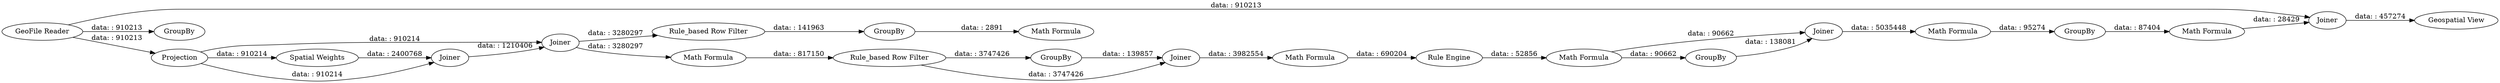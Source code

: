 digraph {
	"5157176940580748533_1" [label="GeoFile Reader"]
	"5157176940580748533_9" [label="Math Formula"]
	"5157176940580748533_22" [label=Joiner]
	"5157176940580748533_21" [label="Math Formula"]
	"5157176940580748533_12" [label=GroupBy]
	"5157176940580748533_6" [label=Joiner]
	"5157176940580748533_19" [label="Math Formula"]
	"5157176940580748533_8" [label=GroupBy]
	"5157176940580748533_4" [label="Spatial Weights"]
	"5157176940580748533_15" [label="Rule Engine"]
	"5157176940580748533_13" [label=Joiner]
	"5157176940580748533_23" [label="Geospatial View"]
	"5157176940580748533_2" [label=GroupBy]
	"5157176940580748533_18" [label=Joiner]
	"5157176940580748533_3" [label=Projection]
	"5157176940580748533_16" [label="Math Formula"]
	"5157176940580748533_20" [label=GroupBy]
	"5157176940580748533_11" [label="Rule_based Row Filter"]
	"5157176940580748533_17" [label=GroupBy]
	"5157176940580748533_7" [label="Rule_based Row Filter"]
	"5157176940580748533_10" [label="Math Formula"]
	"5157176940580748533_5" [label=Joiner]
	"5157176940580748533_14" [label="Math Formula"]
	"5157176940580748533_7" -> "5157176940580748533_8" [label="data: : 141963"]
	"5157176940580748533_22" -> "5157176940580748533_23" [label="data: : 457274"]
	"5157176940580748533_11" -> "5157176940580748533_12" [label="data: : 3747426"]
	"5157176940580748533_12" -> "5157176940580748533_13" [label="data: : 139857"]
	"5157176940580748533_3" -> "5157176940580748533_6" [label="data: : 910214"]
	"5157176940580748533_20" -> "5157176940580748533_21" [label="data: : 87404"]
	"5157176940580748533_17" -> "5157176940580748533_18" [label="data: : 138081"]
	"5157176940580748533_3" -> "5157176940580748533_5" [label="data: : 910214"]
	"5157176940580748533_8" -> "5157176940580748533_9" [label="data: : 2891"]
	"5157176940580748533_11" -> "5157176940580748533_13" [label="data: : 3747426"]
	"5157176940580748533_16" -> "5157176940580748533_18" [label="data: : 90662"]
	"5157176940580748533_5" -> "5157176940580748533_6" [label="data: : 1210406"]
	"5157176940580748533_1" -> "5157176940580748533_2" [label="data: : 910213"]
	"5157176940580748533_4" -> "5157176940580748533_5" [label="data: : 2400768"]
	"5157176940580748533_6" -> "5157176940580748533_7" [label="data: : 3280297"]
	"5157176940580748533_1" -> "5157176940580748533_3" [label="data: : 910213"]
	"5157176940580748533_1" -> "5157176940580748533_22" [label="data: : 910213"]
	"5157176940580748533_16" -> "5157176940580748533_17" [label="data: : 90662"]
	"5157176940580748533_3" -> "5157176940580748533_4" [label="data: : 910214"]
	"5157176940580748533_13" -> "5157176940580748533_14" [label="data: : 3982554"]
	"5157176940580748533_6" -> "5157176940580748533_10" [label="data: : 3280297"]
	"5157176940580748533_19" -> "5157176940580748533_20" [label="data: : 95274"]
	"5157176940580748533_15" -> "5157176940580748533_16" [label="data: : 52856"]
	"5157176940580748533_10" -> "5157176940580748533_11" [label="data: : 817150"]
	"5157176940580748533_21" -> "5157176940580748533_22" [label="data: : 28429"]
	"5157176940580748533_18" -> "5157176940580748533_19" [label="data: : 5035448"]
	"5157176940580748533_14" -> "5157176940580748533_15" [label="data: : 690204"]
	rankdir=LR
}
